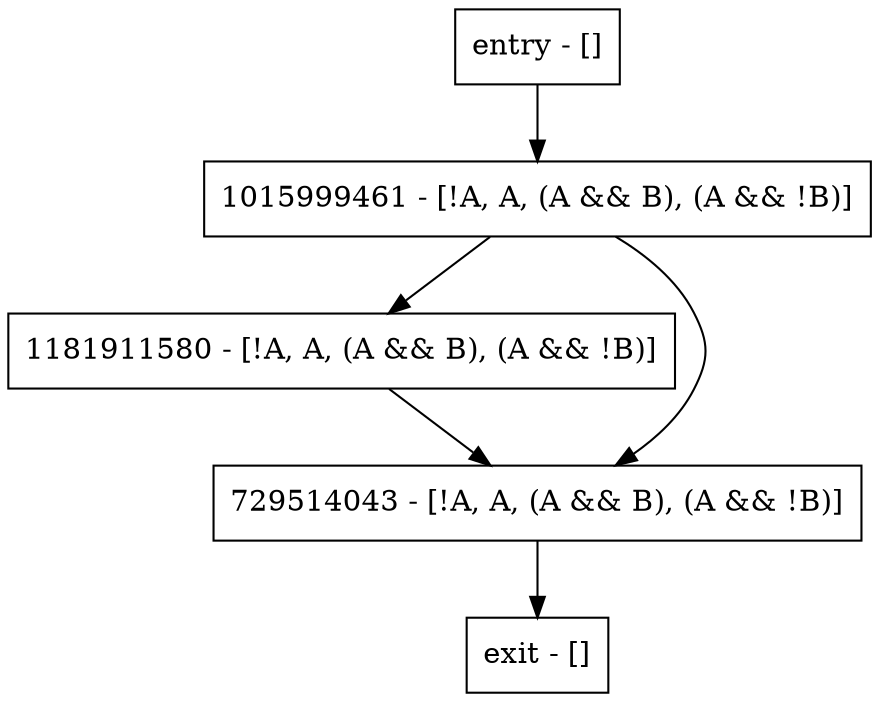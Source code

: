 digraph foo {
node [shape=record];
1015999461 [label="1015999461 - [!A, A, (A && B), (A && !B)]"];
entry [label="entry - []"];
exit [label="exit - []"];
1181911580 [label="1181911580 - [!A, A, (A && B), (A && !B)]"];
729514043 [label="729514043 - [!A, A, (A && B), (A && !B)]"];
entry;
exit;
1015999461 -> 1181911580;
1015999461 -> 729514043;
entry -> 1015999461;
1181911580 -> 729514043;
729514043 -> exit;
}
